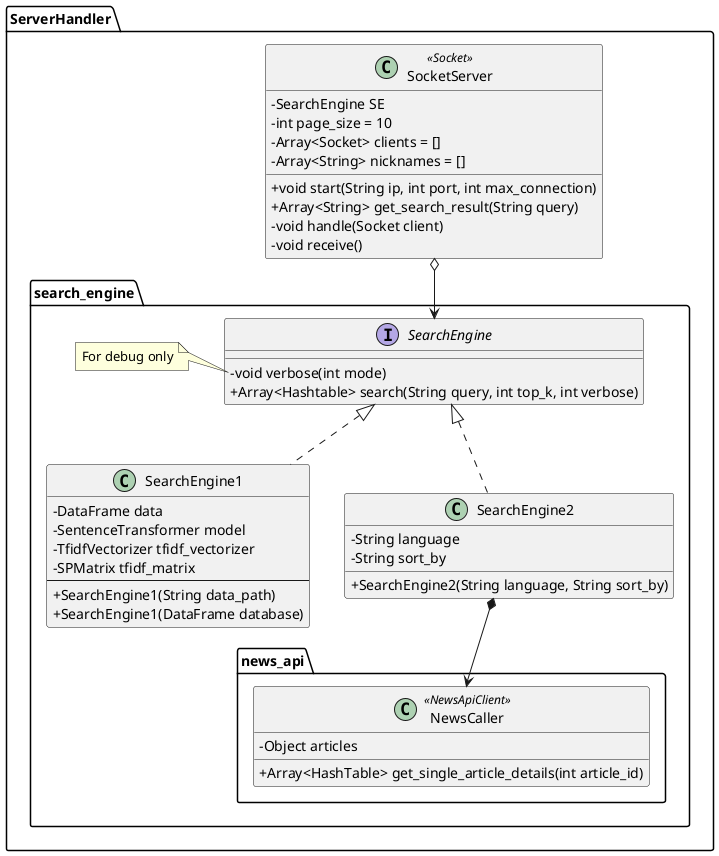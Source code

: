 @startuml
'https://plantuml.com/class-diagram
skinparam classAttributeIconSize 0

package ServerHandler{
    package search_engine{
        package news_api{
            class NewsCaller <<NewsApiClient>>{
            - Object articles
            + Array<HashTable> get_single_article_details(int article_id)
            }
        }
        interface SearchEngine{
        - void verbose(int mode)
        + Array<Hashtable> search(String query, int top_k, int verbose)
        }
        note left of SearchEngine::verbose
          For debug only
        end note

        class SearchEngine1{
        - DataFrame data
        - SentenceTransformer model
        - TfidfVectorizer tfidf_vectorizer
        - SPMatrix tfidf_matrix
        --
        + SearchEngine1(String data_path)
        + SearchEngine1(DataFrame database)
        }

        class SearchEngine2{
        - String language
        - String sort_by
        + SearchEngine2(String language, String sort_by)
        }


    }

    class SocketServer <<Socket>>{
    - SearchEngine SE
    - int page_size = 10
    - Array<Socket> clients = []
    - Array<String> nicknames = []
    + void start(String ip, int port, int max_connection)
    + Array<String> get_search_result(String query)
    - void handle(Socket client)
    - void receive()
    }

    SocketServer o--> SearchEngine
    SearchEngine <|.. SearchEngine1
    SearchEngine <|.. SearchEngine2
    SearchEngine2 *--> NewsCaller
}


}
@enduml